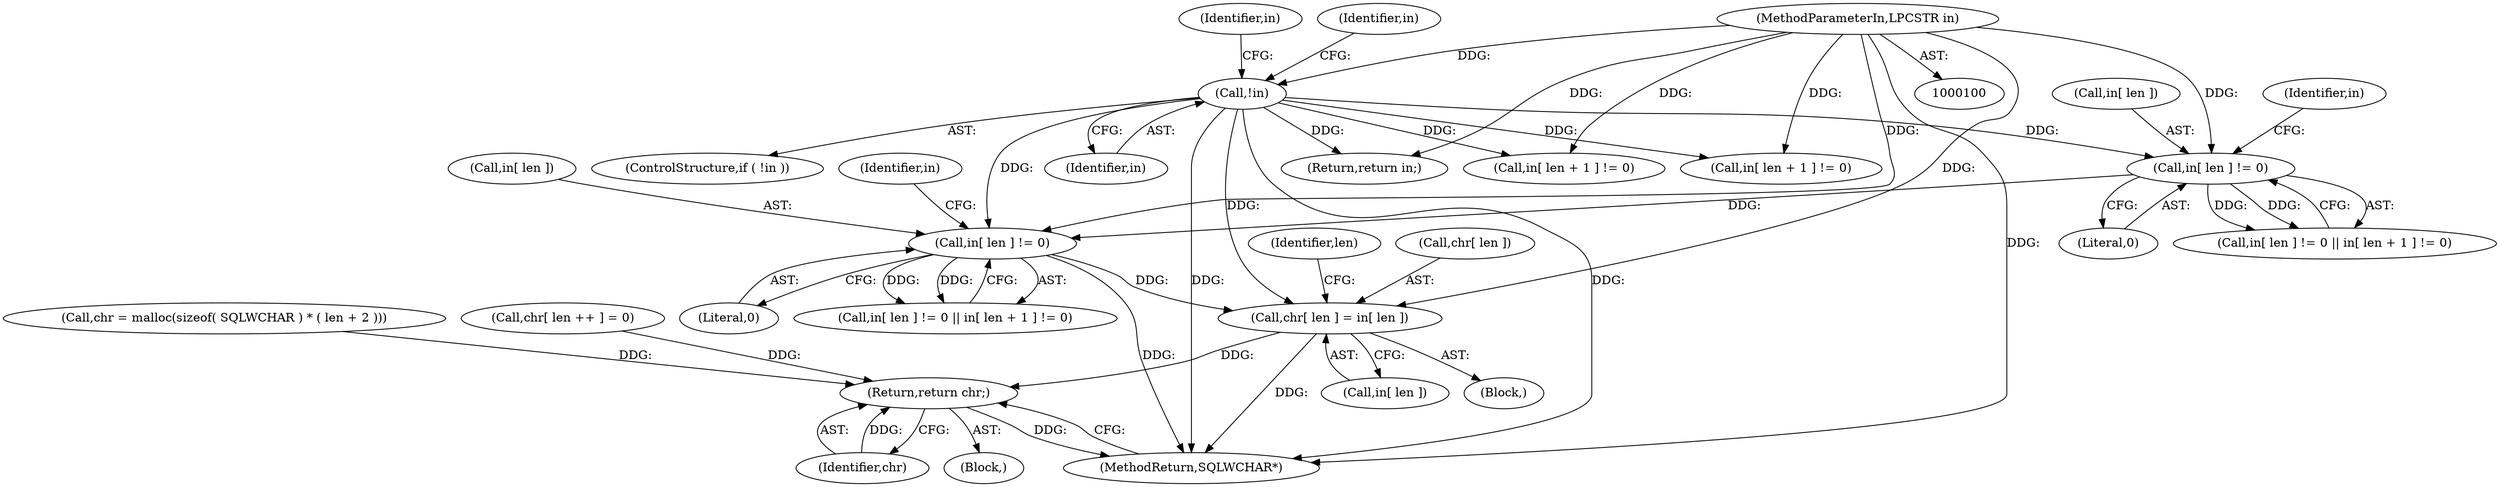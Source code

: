 digraph "0_unixODBC_45ef78e037f578b15fc58938a3a3251655e71d6f#diff-d52750c7ba4e594410438569d8e2963aL24_3@array" {
"1000158" [label="(Call,chr[ len ] = in[ len ])"];
"1000145" [label="(Call,in[ len ] != 0)"];
"1000116" [label="(Call,in[ len ] != 0)"];
"1000109" [label="(Call,!in)"];
"1000101" [label="(MethodParameterIn,LPCSTR in)"];
"1000179" [label="(Return,return chr;)"];
"1000109" [label="(Call,!in)"];
"1000120" [label="(Literal,0)"];
"1000173" [label="(Call,chr[ len ++ ] = 0)"];
"1000123" [label="(Identifier,in)"];
"1000145" [label="(Call,in[ len ] != 0)"];
"1000157" [label="(Block,)"];
"1000158" [label="(Call,chr[ len ] = in[ len ])"];
"1000108" [label="(ControlStructure,if ( !in ))"];
"1000180" [label="(Identifier,chr)"];
"1000149" [label="(Literal,0)"];
"1000159" [label="(Call,chr[ len ])"];
"1000162" [label="(Call,in[ len ])"];
"1000101" [label="(MethodParameterIn,LPCSTR in)"];
"1000116" [label="(Call,in[ len ] != 0)"];
"1000131" [label="(Call,chr = malloc(sizeof( SQLWCHAR ) * ( len + 2 )))"];
"1000102" [label="(Block,)"];
"1000166" [label="(Identifier,len)"];
"1000144" [label="(Call,in[ len ] != 0 || in[ len + 1 ] != 0)"];
"1000150" [label="(Call,in[ len + 1 ] != 0)"];
"1000179" [label="(Return,return chr;)"];
"1000146" [label="(Call,in[ len ])"];
"1000112" [label="(Return,return in;)"];
"1000110" [label="(Identifier,in)"];
"1000113" [label="(Identifier,in)"];
"1000115" [label="(Call,in[ len ] != 0 || in[ len + 1 ] != 0)"];
"1000117" [label="(Call,in[ len ])"];
"1000181" [label="(MethodReturn,SQLWCHAR*)"];
"1000121" [label="(Call,in[ len + 1 ] != 0)"];
"1000152" [label="(Identifier,in)"];
"1000118" [label="(Identifier,in)"];
"1000158" -> "1000157"  [label="AST: "];
"1000158" -> "1000162"  [label="CFG: "];
"1000159" -> "1000158"  [label="AST: "];
"1000162" -> "1000158"  [label="AST: "];
"1000166" -> "1000158"  [label="CFG: "];
"1000158" -> "1000181"  [label="DDG: "];
"1000145" -> "1000158"  [label="DDG: "];
"1000109" -> "1000158"  [label="DDG: "];
"1000101" -> "1000158"  [label="DDG: "];
"1000158" -> "1000179"  [label="DDG: "];
"1000145" -> "1000144"  [label="AST: "];
"1000145" -> "1000149"  [label="CFG: "];
"1000146" -> "1000145"  [label="AST: "];
"1000149" -> "1000145"  [label="AST: "];
"1000152" -> "1000145"  [label="CFG: "];
"1000144" -> "1000145"  [label="CFG: "];
"1000145" -> "1000181"  [label="DDG: "];
"1000145" -> "1000144"  [label="DDG: "];
"1000145" -> "1000144"  [label="DDG: "];
"1000116" -> "1000145"  [label="DDG: "];
"1000109" -> "1000145"  [label="DDG: "];
"1000101" -> "1000145"  [label="DDG: "];
"1000116" -> "1000115"  [label="AST: "];
"1000116" -> "1000120"  [label="CFG: "];
"1000117" -> "1000116"  [label="AST: "];
"1000120" -> "1000116"  [label="AST: "];
"1000123" -> "1000116"  [label="CFG: "];
"1000115" -> "1000116"  [label="CFG: "];
"1000116" -> "1000115"  [label="DDG: "];
"1000116" -> "1000115"  [label="DDG: "];
"1000109" -> "1000116"  [label="DDG: "];
"1000101" -> "1000116"  [label="DDG: "];
"1000109" -> "1000108"  [label="AST: "];
"1000109" -> "1000110"  [label="CFG: "];
"1000110" -> "1000109"  [label="AST: "];
"1000113" -> "1000109"  [label="CFG: "];
"1000118" -> "1000109"  [label="CFG: "];
"1000109" -> "1000181"  [label="DDG: "];
"1000109" -> "1000181"  [label="DDG: "];
"1000101" -> "1000109"  [label="DDG: "];
"1000109" -> "1000112"  [label="DDG: "];
"1000109" -> "1000121"  [label="DDG: "];
"1000109" -> "1000150"  [label="DDG: "];
"1000101" -> "1000100"  [label="AST: "];
"1000101" -> "1000181"  [label="DDG: "];
"1000101" -> "1000112"  [label="DDG: "];
"1000101" -> "1000121"  [label="DDG: "];
"1000101" -> "1000150"  [label="DDG: "];
"1000179" -> "1000102"  [label="AST: "];
"1000179" -> "1000180"  [label="CFG: "];
"1000180" -> "1000179"  [label="AST: "];
"1000181" -> "1000179"  [label="CFG: "];
"1000179" -> "1000181"  [label="DDG: "];
"1000180" -> "1000179"  [label="DDG: "];
"1000131" -> "1000179"  [label="DDG: "];
"1000173" -> "1000179"  [label="DDG: "];
}
